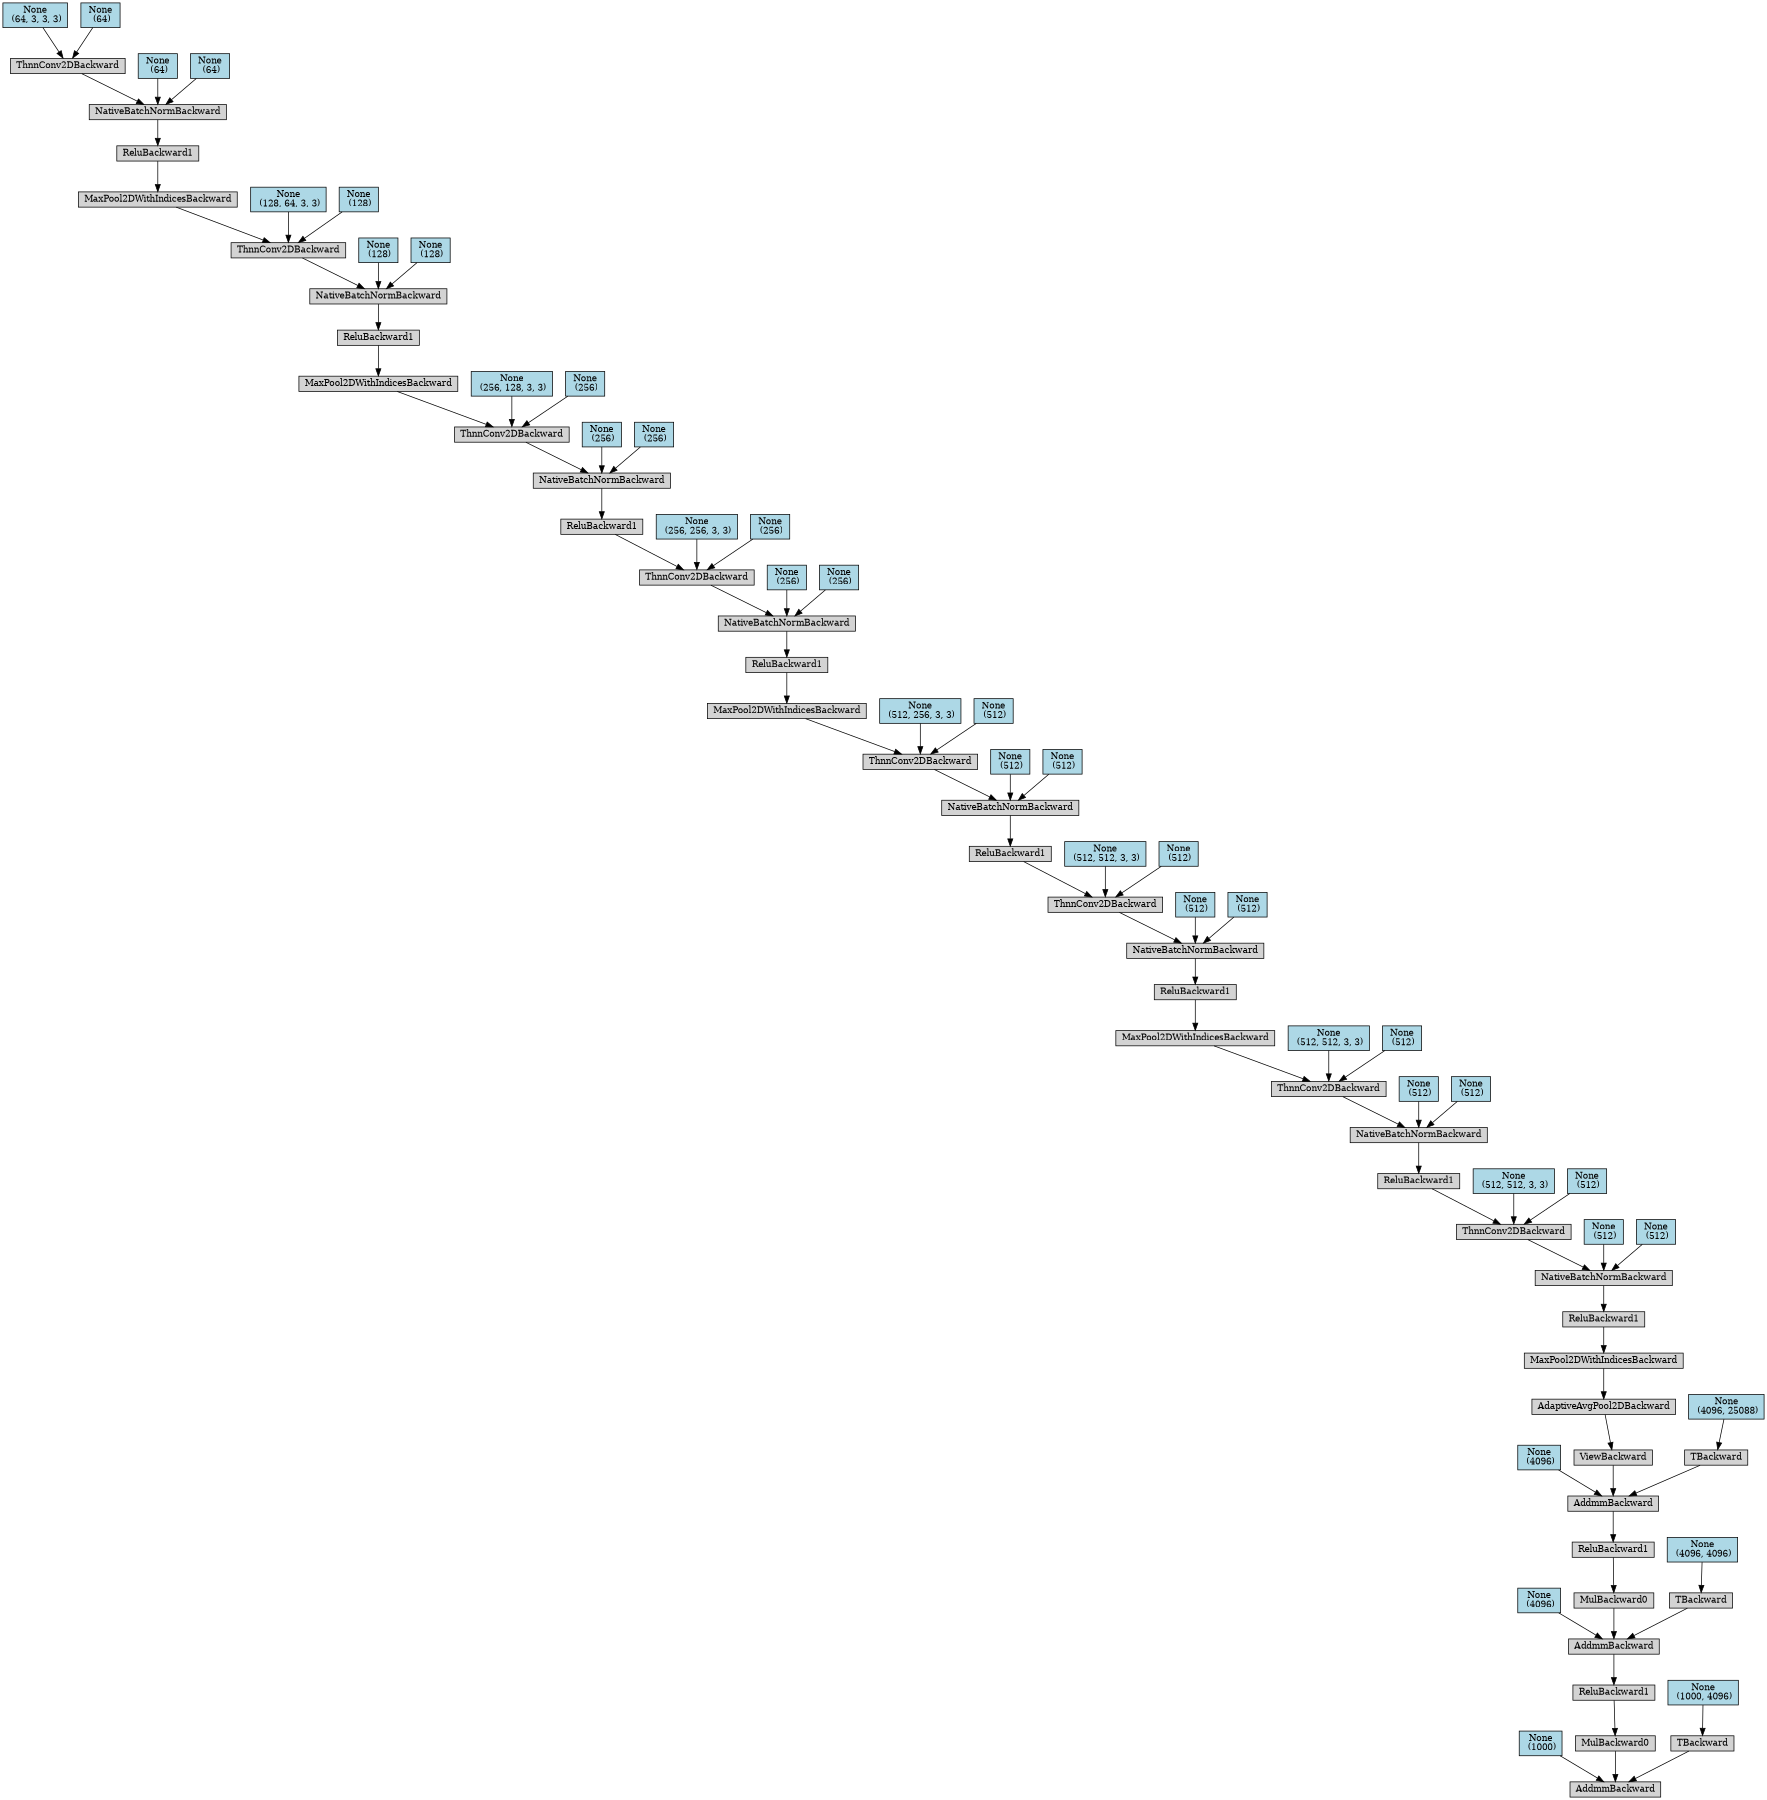 digraph {
	graph [size="12,12"]
	node [align=left fontsize=12 height=0.2 ranksep=0.1 shape=box style=filled]
		1705418268288 [label=AddmmBackward]
			1705418268344 -> 1705418268288
		1705418268344 [label="None
 (1000)" fillcolor=lightblue]
			1705418268400 -> 1705418268288
		1705418268400 [label=MulBackward0]
			1705418268568 -> 1705418268400
		1705418268568 [label=ReluBackward1]
			1705436364872 -> 1705418268568
		1705436364872 [label=AddmmBackward]
			1705436364984 -> 1705436364872
		1705436364984 [label="None
 (4096)" fillcolor=lightblue]
			1705436365040 -> 1705436364872
		1705436365040 [label=MulBackward0]
			1705436365208 -> 1705436365040
		1705436365208 [label=ReluBackward1]
			1705436365320 -> 1705436365208
		1705436365320 [label=AddmmBackward]
			1705436365432 -> 1705436365320
		1705436365432 [label="None
 (4096)" fillcolor=lightblue]
			1705436365488 -> 1705436365320
		1705436365488 [label=ViewBackward]
			1705436365656 -> 1705436365488
		1705436365656 [label=AdaptiveAvgPool2DBackward]
			1705436365768 -> 1705436365656
		1705436365768 [label=MaxPool2DWithIndicesBackward]
			1705436365880 -> 1705436365768
		1705436365880 [label=ReluBackward1]
			1705436365992 -> 1705436365880
		1705436365992 [label=NativeBatchNormBackward]
			1705436366104 -> 1705436365992
		1705436366104 [label=ThnnConv2DBackward]
			1705436366328 -> 1705436366104
		1705436366328 [label=ReluBackward1]
			1705436366552 -> 1705436366328
		1705436366552 [label=NativeBatchNormBackward]
			1705436366664 -> 1705436366552
		1705436366664 [label=ThnnConv2DBackward]
			1705436366888 -> 1705436366664
		1705436366888 [label=MaxPool2DWithIndicesBackward]
			1705436367112 -> 1705436366888
		1705436367112 [label=ReluBackward1]
			1705436367280 -> 1705436367112
		1705436367280 [label=NativeBatchNormBackward]
			1705436367448 -> 1705436367280
		1705436367448 [label=ThnnConv2DBackward]
			1705436367672 -> 1705436367448
		1705436367672 [label=ReluBackward1]
			1705436367896 -> 1705436367672
		1705436367896 [label=NativeBatchNormBackward]
			1705436368064 -> 1705436367896
		1705436368064 [label=ThnnConv2DBackward]
			1705436368288 -> 1705436368064
		1705436368288 [label=MaxPool2DWithIndicesBackward]
			1705436368512 -> 1705436368288
		1705436368512 [label=ReluBackward1]
			1705436368680 -> 1705436368512
		1705436368680 [label=NativeBatchNormBackward]
			1705436368848 -> 1705436368680
		1705436368848 [label=ThnnConv2DBackward]
			1705436373232 -> 1705436368848
		1705436373232 [label=ReluBackward1]
			1705436373456 -> 1705436373232
		1705436373456 [label=NativeBatchNormBackward]
			1705436373624 -> 1705436373456
		1705436373624 [label=ThnnConv2DBackward]
			1705436373848 -> 1705436373624
		1705436373848 [label=MaxPool2DWithIndicesBackward]
			1705436374072 -> 1705436373848
		1705436374072 [label=ReluBackward1]
			1705436374240 -> 1705436374072
		1705436374240 [label=NativeBatchNormBackward]
			1705436374408 -> 1705436374240
		1705436374408 [label=ThnnConv2DBackward]
			1705436374632 -> 1705436374408
		1705436374632 [label=MaxPool2DWithIndicesBackward]
			1705436374856 -> 1705436374632
		1705436374856 [label=ReluBackward1]
			1705436375024 -> 1705436374856
		1705436375024 [label=NativeBatchNormBackward]
			1705436375192 -> 1705436375024
		1705436375192 [label=ThnnConv2DBackward]
			1705436375416 -> 1705436375192
		1705436375416 [label="None
 (64, 3, 3, 3)" fillcolor=lightblue]
			1705436375472 -> 1705436375192
		1705436375472 [label="None
 (64)" fillcolor=lightblue]
			1705436375248 -> 1705436375024
		1705436375248 [label="None
 (64)" fillcolor=lightblue]
			1705436375304 -> 1705436375024
		1705436375304 [label="None
 (64)" fillcolor=lightblue]
			1705436374688 -> 1705436374408
		1705436374688 [label="None
 (128, 64, 3, 3)" fillcolor=lightblue]
			1705436374744 -> 1705436374408
		1705436374744 [label="None
 (128)" fillcolor=lightblue]
			1705436374464 -> 1705436374240
		1705436374464 [label="None
 (128)" fillcolor=lightblue]
			1705436374520 -> 1705436374240
		1705436374520 [label="None
 (128)" fillcolor=lightblue]
			1705436373904 -> 1705436373624
		1705436373904 [label="None
 (256, 128, 3, 3)" fillcolor=lightblue]
			1705436373960 -> 1705436373624
		1705436373960 [label="None
 (256)" fillcolor=lightblue]
			1705436373680 -> 1705436373456
		1705436373680 [label="None
 (256)" fillcolor=lightblue]
			1705436373736 -> 1705436373456
		1705436373736 [label="None
 (256)" fillcolor=lightblue]
			1705436373288 -> 1705436368848
		1705436373288 [label="None
 (256, 256, 3, 3)" fillcolor=lightblue]
			1705436373344 -> 1705436368848
		1705436373344 [label="None
 (256)" fillcolor=lightblue]
			1705436373064 -> 1705436368680
		1705436373064 [label="None
 (256)" fillcolor=lightblue]
			1705436373120 -> 1705436368680
		1705436373120 [label="None
 (256)" fillcolor=lightblue]
			1705436368344 -> 1705436368064
		1705436368344 [label="None
 (512, 256, 3, 3)" fillcolor=lightblue]
			1705436368400 -> 1705436368064
		1705436368400 [label="None
 (512)" fillcolor=lightblue]
			1705436368120 -> 1705436367896
		1705436368120 [label="None
 (512)" fillcolor=lightblue]
			1705436368176 -> 1705436367896
		1705436368176 [label="None
 (512)" fillcolor=lightblue]
			1705436367728 -> 1705436367448
		1705436367728 [label="None
 (512, 512, 3, 3)" fillcolor=lightblue]
			1705436367784 -> 1705436367448
		1705436367784 [label="None
 (512)" fillcolor=lightblue]
			1705436367504 -> 1705436367280
		1705436367504 [label="None
 (512)" fillcolor=lightblue]
			1705436367560 -> 1705436367280
		1705436367560 [label="None
 (512)" fillcolor=lightblue]
			1705436366944 -> 1705436366664
		1705436366944 [label="None
 (512, 512, 3, 3)" fillcolor=lightblue]
			1705436367000 -> 1705436366664
		1705436367000 [label="None
 (512)" fillcolor=lightblue]
			1705436366720 -> 1705436366552
		1705436366720 [label="None
 (512)" fillcolor=lightblue]
			1705436366776 -> 1705436366552
		1705436366776 [label="None
 (512)" fillcolor=lightblue]
			1705436366384 -> 1705436366104
		1705436366384 [label="None
 (512, 512, 3, 3)" fillcolor=lightblue]
			1705436366440 -> 1705436366104
		1705436366440 [label="None
 (512)" fillcolor=lightblue]
			1705436366160 -> 1705436365992
		1705436366160 [label="None
 (512)" fillcolor=lightblue]
			1705436366216 -> 1705436365992
		1705436366216 [label="None
 (512)" fillcolor=lightblue]
			1705436365544 -> 1705436365320
		1705436365544 [label=TBackward]
			1705436365712 -> 1705436365544
		1705436365712 [label="None
 (4096, 25088)" fillcolor=lightblue]
			1705436365096 -> 1705436364872
		1705436365096 [label=TBackward]
			1705436365264 -> 1705436365096
		1705436365264 [label="None
 (4096, 4096)" fillcolor=lightblue]
			1705418268456 -> 1705418268288
		1705418268456 [label=TBackward]
			1705418268624 -> 1705418268456
		1705418268624 [label="None
 (1000, 4096)" fillcolor=lightblue]
}